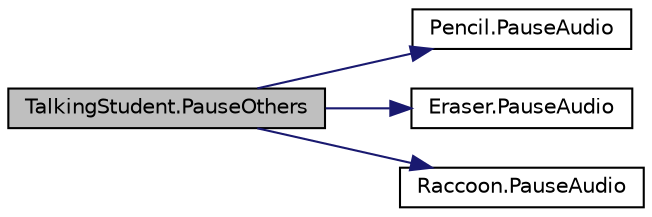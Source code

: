 digraph "TalkingStudent.PauseOthers"
{
 // LATEX_PDF_SIZE
  edge [fontname="Helvetica",fontsize="10",labelfontname="Helvetica",labelfontsize="10"];
  node [fontname="Helvetica",fontsize="10",shape=record];
  rankdir="LR";
  Node1 [label="TalkingStudent.PauseOthers",height=0.2,width=0.4,color="black", fillcolor="grey75", style="filled", fontcolor="black",tooltip=" "];
  Node1 -> Node2 [color="midnightblue",fontsize="10",style="solid",fontname="Helvetica"];
  Node2 [label="Pencil.PauseAudio",height=0.2,width=0.4,color="black", fillcolor="white", style="filled",URL="$class_pencil.html#ad5a0e38217b5415687af34751dda1850",tooltip=" "];
  Node1 -> Node3 [color="midnightblue",fontsize="10",style="solid",fontname="Helvetica"];
  Node3 [label="Eraser.PauseAudio",height=0.2,width=0.4,color="black", fillcolor="white", style="filled",URL="$class_eraser.html#a6bc9582dfb1aca576a39d87a463acbcc",tooltip=" "];
  Node1 -> Node4 [color="midnightblue",fontsize="10",style="solid",fontname="Helvetica"];
  Node4 [label="Raccoon.PauseAudio",height=0.2,width=0.4,color="black", fillcolor="white", style="filled",URL="$class_raccoon.html#a8d64c8ed2e3b490cd8732fba91b2f545",tooltip=" "];
}
